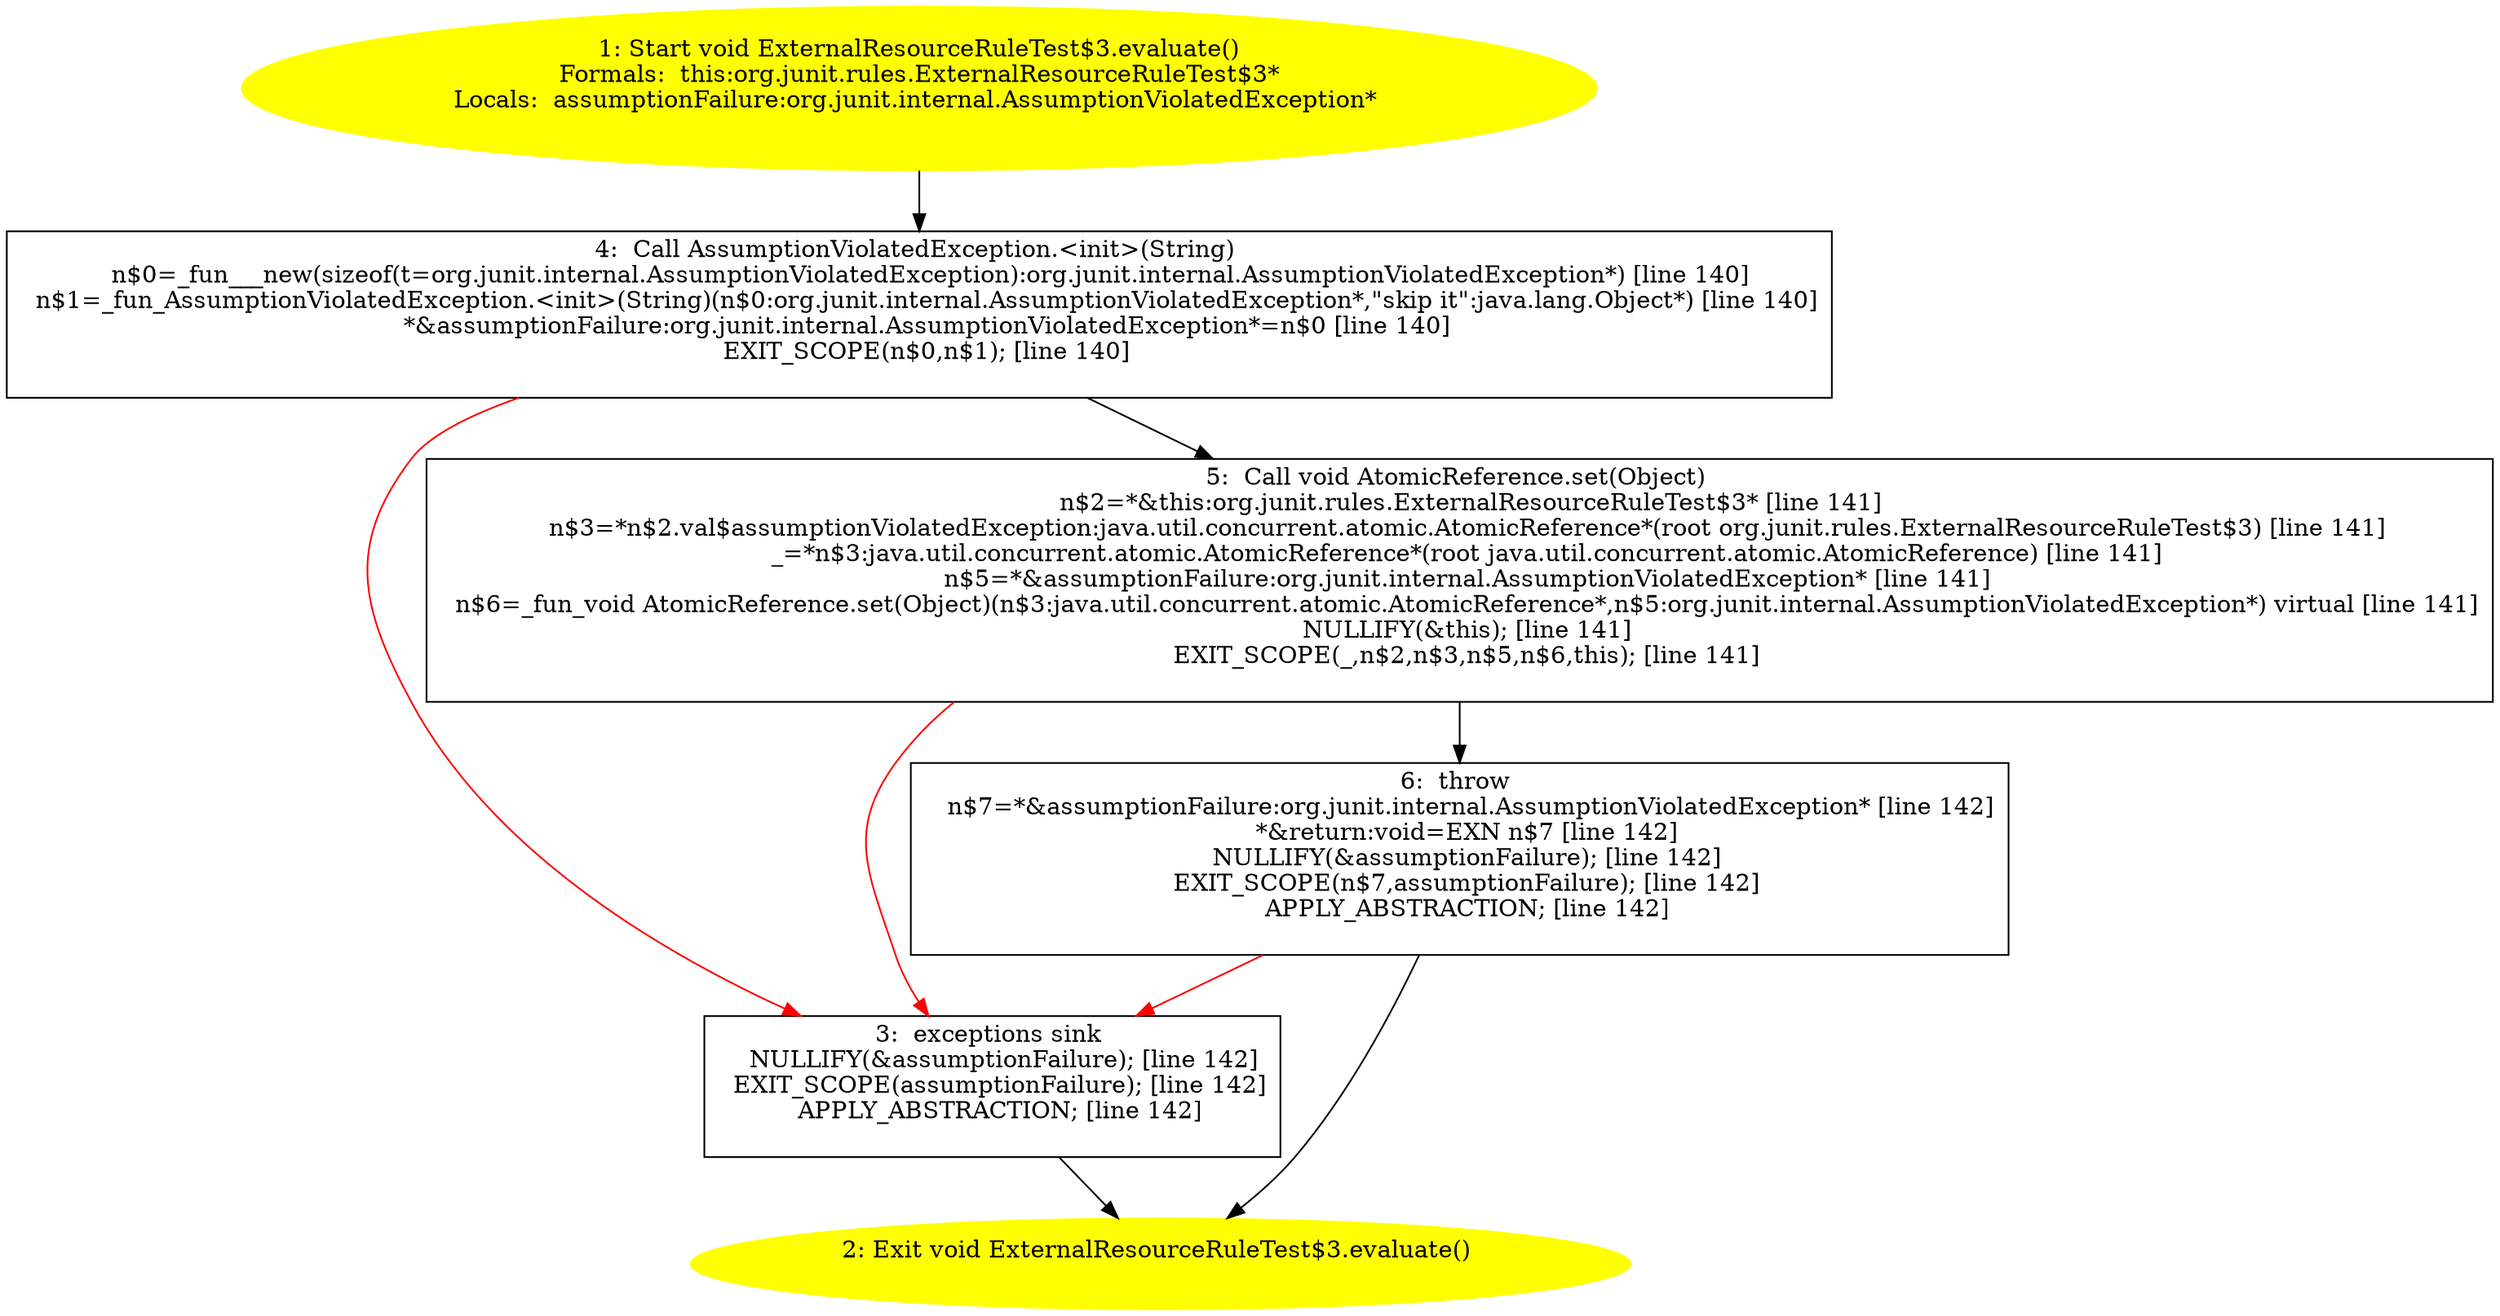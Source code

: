 /* @generated */
digraph cfg {
"org.junit.rules.ExternalResourceRuleTest$3.evaluate():void.5f51f0e5b38861c59e5cb9d693d23a1d_1" [label="1: Start void ExternalResourceRuleTest$3.evaluate()\nFormals:  this:org.junit.rules.ExternalResourceRuleTest$3*\nLocals:  assumptionFailure:org.junit.internal.AssumptionViolatedException* \n  " color=yellow style=filled]
	

	 "org.junit.rules.ExternalResourceRuleTest$3.evaluate():void.5f51f0e5b38861c59e5cb9d693d23a1d_1" -> "org.junit.rules.ExternalResourceRuleTest$3.evaluate():void.5f51f0e5b38861c59e5cb9d693d23a1d_4" ;
"org.junit.rules.ExternalResourceRuleTest$3.evaluate():void.5f51f0e5b38861c59e5cb9d693d23a1d_2" [label="2: Exit void ExternalResourceRuleTest$3.evaluate() \n  " color=yellow style=filled]
	

"org.junit.rules.ExternalResourceRuleTest$3.evaluate():void.5f51f0e5b38861c59e5cb9d693d23a1d_3" [label="3:  exceptions sink \n   NULLIFY(&assumptionFailure); [line 142]\n  EXIT_SCOPE(assumptionFailure); [line 142]\n  APPLY_ABSTRACTION; [line 142]\n " shape="box"]
	

	 "org.junit.rules.ExternalResourceRuleTest$3.evaluate():void.5f51f0e5b38861c59e5cb9d693d23a1d_3" -> "org.junit.rules.ExternalResourceRuleTest$3.evaluate():void.5f51f0e5b38861c59e5cb9d693d23a1d_2" ;
"org.junit.rules.ExternalResourceRuleTest$3.evaluate():void.5f51f0e5b38861c59e5cb9d693d23a1d_4" [label="4:  Call AssumptionViolatedException.<init>(String) \n   n$0=_fun___new(sizeof(t=org.junit.internal.AssumptionViolatedException):org.junit.internal.AssumptionViolatedException*) [line 140]\n  n$1=_fun_AssumptionViolatedException.<init>(String)(n$0:org.junit.internal.AssumptionViolatedException*,\"skip it\":java.lang.Object*) [line 140]\n  *&assumptionFailure:org.junit.internal.AssumptionViolatedException*=n$0 [line 140]\n  EXIT_SCOPE(n$0,n$1); [line 140]\n " shape="box"]
	

	 "org.junit.rules.ExternalResourceRuleTest$3.evaluate():void.5f51f0e5b38861c59e5cb9d693d23a1d_4" -> "org.junit.rules.ExternalResourceRuleTest$3.evaluate():void.5f51f0e5b38861c59e5cb9d693d23a1d_5" ;
	 "org.junit.rules.ExternalResourceRuleTest$3.evaluate():void.5f51f0e5b38861c59e5cb9d693d23a1d_4" -> "org.junit.rules.ExternalResourceRuleTest$3.evaluate():void.5f51f0e5b38861c59e5cb9d693d23a1d_3" [color="red" ];
"org.junit.rules.ExternalResourceRuleTest$3.evaluate():void.5f51f0e5b38861c59e5cb9d693d23a1d_5" [label="5:  Call void AtomicReference.set(Object) \n   n$2=*&this:org.junit.rules.ExternalResourceRuleTest$3* [line 141]\n  n$3=*n$2.val$assumptionViolatedException:java.util.concurrent.atomic.AtomicReference*(root org.junit.rules.ExternalResourceRuleTest$3) [line 141]\n  _=*n$3:java.util.concurrent.atomic.AtomicReference*(root java.util.concurrent.atomic.AtomicReference) [line 141]\n  n$5=*&assumptionFailure:org.junit.internal.AssumptionViolatedException* [line 141]\n  n$6=_fun_void AtomicReference.set(Object)(n$3:java.util.concurrent.atomic.AtomicReference*,n$5:org.junit.internal.AssumptionViolatedException*) virtual [line 141]\n  NULLIFY(&this); [line 141]\n  EXIT_SCOPE(_,n$2,n$3,n$5,n$6,this); [line 141]\n " shape="box"]
	

	 "org.junit.rules.ExternalResourceRuleTest$3.evaluate():void.5f51f0e5b38861c59e5cb9d693d23a1d_5" -> "org.junit.rules.ExternalResourceRuleTest$3.evaluate():void.5f51f0e5b38861c59e5cb9d693d23a1d_6" ;
	 "org.junit.rules.ExternalResourceRuleTest$3.evaluate():void.5f51f0e5b38861c59e5cb9d693d23a1d_5" -> "org.junit.rules.ExternalResourceRuleTest$3.evaluate():void.5f51f0e5b38861c59e5cb9d693d23a1d_3" [color="red" ];
"org.junit.rules.ExternalResourceRuleTest$3.evaluate():void.5f51f0e5b38861c59e5cb9d693d23a1d_6" [label="6:  throw \n   n$7=*&assumptionFailure:org.junit.internal.AssumptionViolatedException* [line 142]\n  *&return:void=EXN n$7 [line 142]\n  NULLIFY(&assumptionFailure); [line 142]\n  EXIT_SCOPE(n$7,assumptionFailure); [line 142]\n  APPLY_ABSTRACTION; [line 142]\n " shape="box"]
	

	 "org.junit.rules.ExternalResourceRuleTest$3.evaluate():void.5f51f0e5b38861c59e5cb9d693d23a1d_6" -> "org.junit.rules.ExternalResourceRuleTest$3.evaluate():void.5f51f0e5b38861c59e5cb9d693d23a1d_2" ;
	 "org.junit.rules.ExternalResourceRuleTest$3.evaluate():void.5f51f0e5b38861c59e5cb9d693d23a1d_6" -> "org.junit.rules.ExternalResourceRuleTest$3.evaluate():void.5f51f0e5b38861c59e5cb9d693d23a1d_3" [color="red" ];
}
